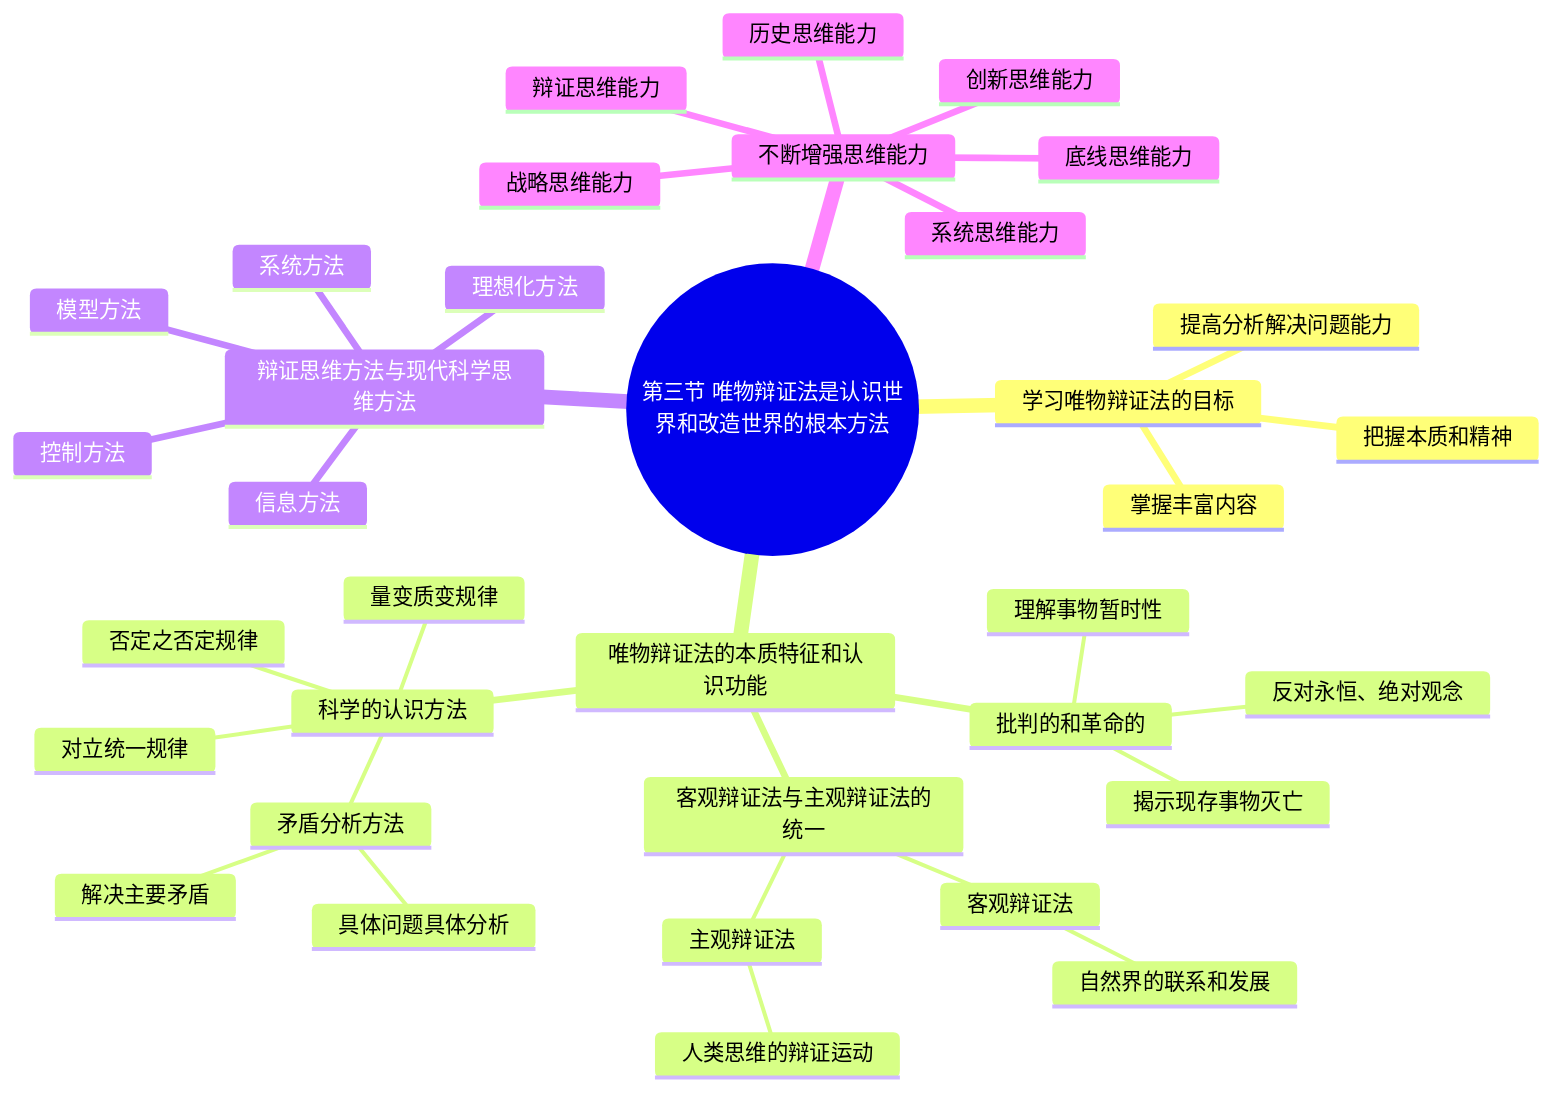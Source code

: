 mindmap
  root((第三节 唯物辩证法是认识世界和改造世界的根本方法))
    学习唯物辩证法的目标
      掌握丰富内容
      把握本质和精神
      提高分析解决问题能力
    唯物辩证法的本质特征和认识功能
      批判的和革命的
        揭示现存事物灭亡
        理解事物暂时性
        反对永恒、绝对观念
      客观辩证法与主观辩证法的统一
        客观辩证法
          自然界的联系和发展
        主观辩证法
          人类思维的辩证运动
      科学的认识方法
        对立统一规律
        量变质变规律
        否定之否定规律
        矛盾分析方法
          具体问题具体分析
          解决主要矛盾
    辩证思维方法与现代科学思维方法
      控制方法
      信息方法
      系统方法
      模型方法
      理想化方法
    不断增强思维能力
      辩证思维能力
      历史思维能力
      系统思维能力
      战略思维能力
      底线思维能力
      创新思维能力